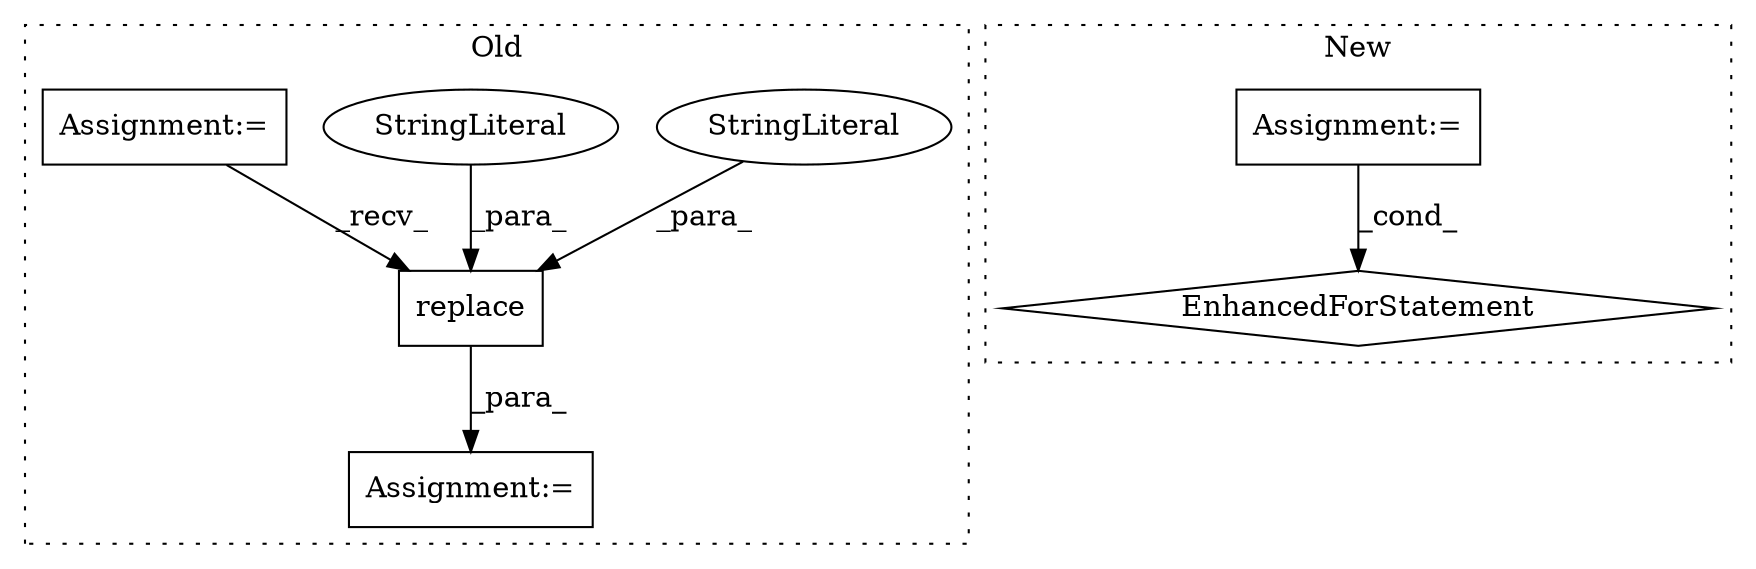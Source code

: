 digraph G {
subgraph cluster0 {
1 [label="replace" a="32" s="4780,4811" l="8,1" shape="box"];
3 [label="StringLiteral" a="45" s="4798" l="13" shape="ellipse"];
4 [label="StringLiteral" a="45" s="4788" l="9" shape="ellipse"];
6 [label="Assignment:=" a="7" s="4874" l="1" shape="box"];
7 [label="Assignment:=" a="7" s="4686" l="1" shape="box"];
label = "Old";
style="dotted";
}
subgraph cluster1 {
2 [label="EnhancedForStatement" a="70" s="4744,4822" l="53,2" shape="diamond"];
5 [label="Assignment:=" a="7" s="4744,4822" l="53,2" shape="box"];
label = "New";
style="dotted";
}
1 -> 6 [label="_para_"];
3 -> 1 [label="_para_"];
4 -> 1 [label="_para_"];
5 -> 2 [label="_cond_"];
7 -> 1 [label="_recv_"];
}